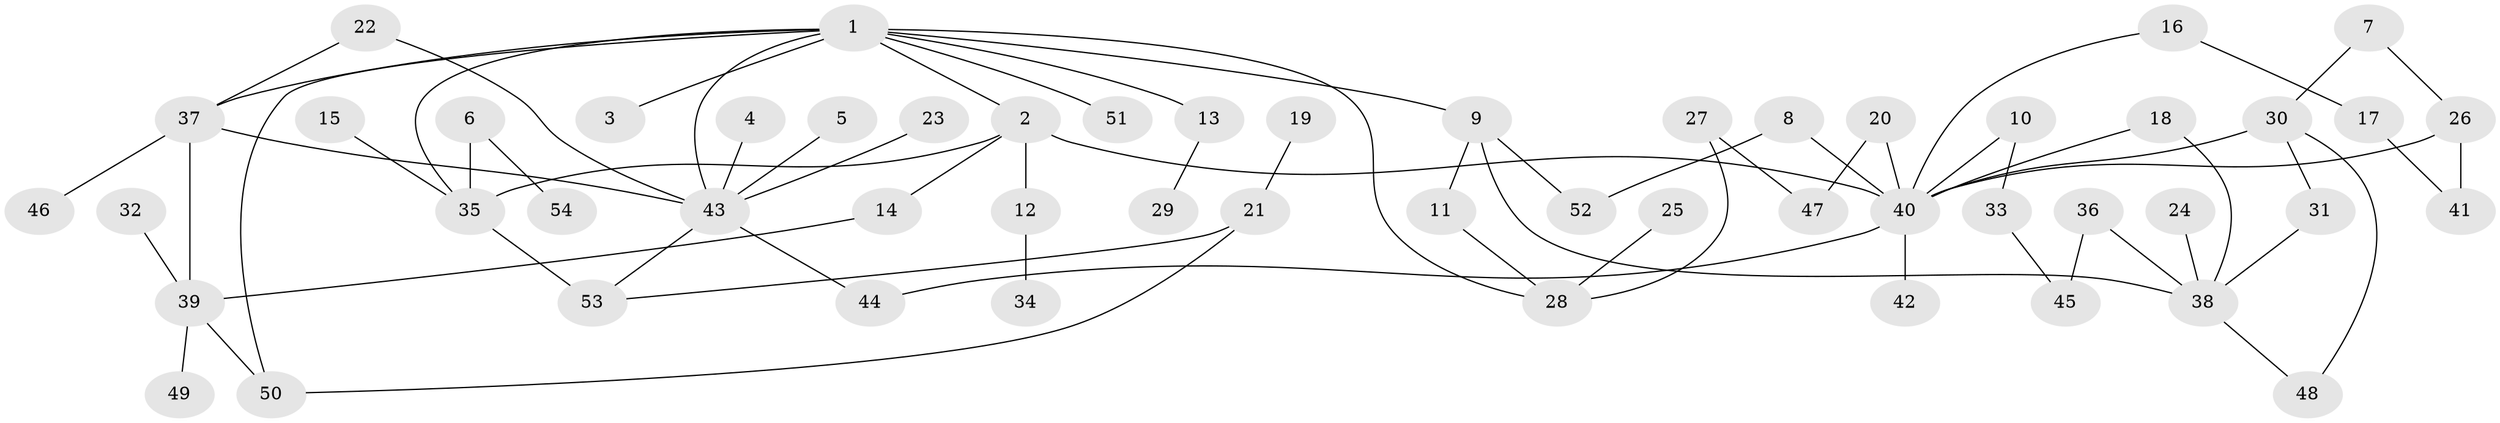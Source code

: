 // original degree distribution, {7: 0.018691588785046728, 6: 0.028037383177570093, 10: 0.009345794392523364, 2: 0.27102803738317754, 4: 0.056074766355140186, 1: 0.38317757009345793, 3: 0.18691588785046728, 5: 0.04672897196261682}
// Generated by graph-tools (version 1.1) at 2025/25/03/09/25 03:25:31]
// undirected, 54 vertices, 70 edges
graph export_dot {
graph [start="1"]
  node [color=gray90,style=filled];
  1;
  2;
  3;
  4;
  5;
  6;
  7;
  8;
  9;
  10;
  11;
  12;
  13;
  14;
  15;
  16;
  17;
  18;
  19;
  20;
  21;
  22;
  23;
  24;
  25;
  26;
  27;
  28;
  29;
  30;
  31;
  32;
  33;
  34;
  35;
  36;
  37;
  38;
  39;
  40;
  41;
  42;
  43;
  44;
  45;
  46;
  47;
  48;
  49;
  50;
  51;
  52;
  53;
  54;
  1 -- 2 [weight=1.0];
  1 -- 3 [weight=1.0];
  1 -- 9 [weight=1.0];
  1 -- 13 [weight=1.0];
  1 -- 28 [weight=1.0];
  1 -- 35 [weight=1.0];
  1 -- 37 [weight=1.0];
  1 -- 43 [weight=1.0];
  1 -- 50 [weight=1.0];
  1 -- 51 [weight=1.0];
  2 -- 12 [weight=1.0];
  2 -- 14 [weight=1.0];
  2 -- 35 [weight=1.0];
  2 -- 40 [weight=1.0];
  4 -- 43 [weight=1.0];
  5 -- 43 [weight=1.0];
  6 -- 35 [weight=2.0];
  6 -- 54 [weight=1.0];
  7 -- 26 [weight=1.0];
  7 -- 30 [weight=1.0];
  8 -- 40 [weight=1.0];
  8 -- 52 [weight=1.0];
  9 -- 11 [weight=1.0];
  9 -- 38 [weight=1.0];
  9 -- 52 [weight=1.0];
  10 -- 33 [weight=1.0];
  10 -- 40 [weight=1.0];
  11 -- 28 [weight=1.0];
  12 -- 34 [weight=1.0];
  13 -- 29 [weight=1.0];
  14 -- 39 [weight=1.0];
  15 -- 35 [weight=1.0];
  16 -- 17 [weight=1.0];
  16 -- 40 [weight=1.0];
  17 -- 41 [weight=1.0];
  18 -- 38 [weight=1.0];
  18 -- 40 [weight=1.0];
  19 -- 21 [weight=1.0];
  20 -- 40 [weight=1.0];
  20 -- 47 [weight=1.0];
  21 -- 50 [weight=1.0];
  21 -- 53 [weight=1.0];
  22 -- 37 [weight=1.0];
  22 -- 43 [weight=1.0];
  23 -- 43 [weight=1.0];
  24 -- 38 [weight=1.0];
  25 -- 28 [weight=1.0];
  26 -- 40 [weight=1.0];
  26 -- 41 [weight=1.0];
  27 -- 28 [weight=1.0];
  27 -- 47 [weight=1.0];
  30 -- 31 [weight=1.0];
  30 -- 40 [weight=1.0];
  30 -- 48 [weight=1.0];
  31 -- 38 [weight=1.0];
  32 -- 39 [weight=1.0];
  33 -- 45 [weight=1.0];
  35 -- 53 [weight=2.0];
  36 -- 38 [weight=1.0];
  36 -- 45 [weight=1.0];
  37 -- 39 [weight=1.0];
  37 -- 43 [weight=1.0];
  37 -- 46 [weight=1.0];
  38 -- 48 [weight=1.0];
  39 -- 49 [weight=1.0];
  39 -- 50 [weight=1.0];
  40 -- 42 [weight=1.0];
  40 -- 44 [weight=1.0];
  43 -- 44 [weight=1.0];
  43 -- 53 [weight=1.0];
}
